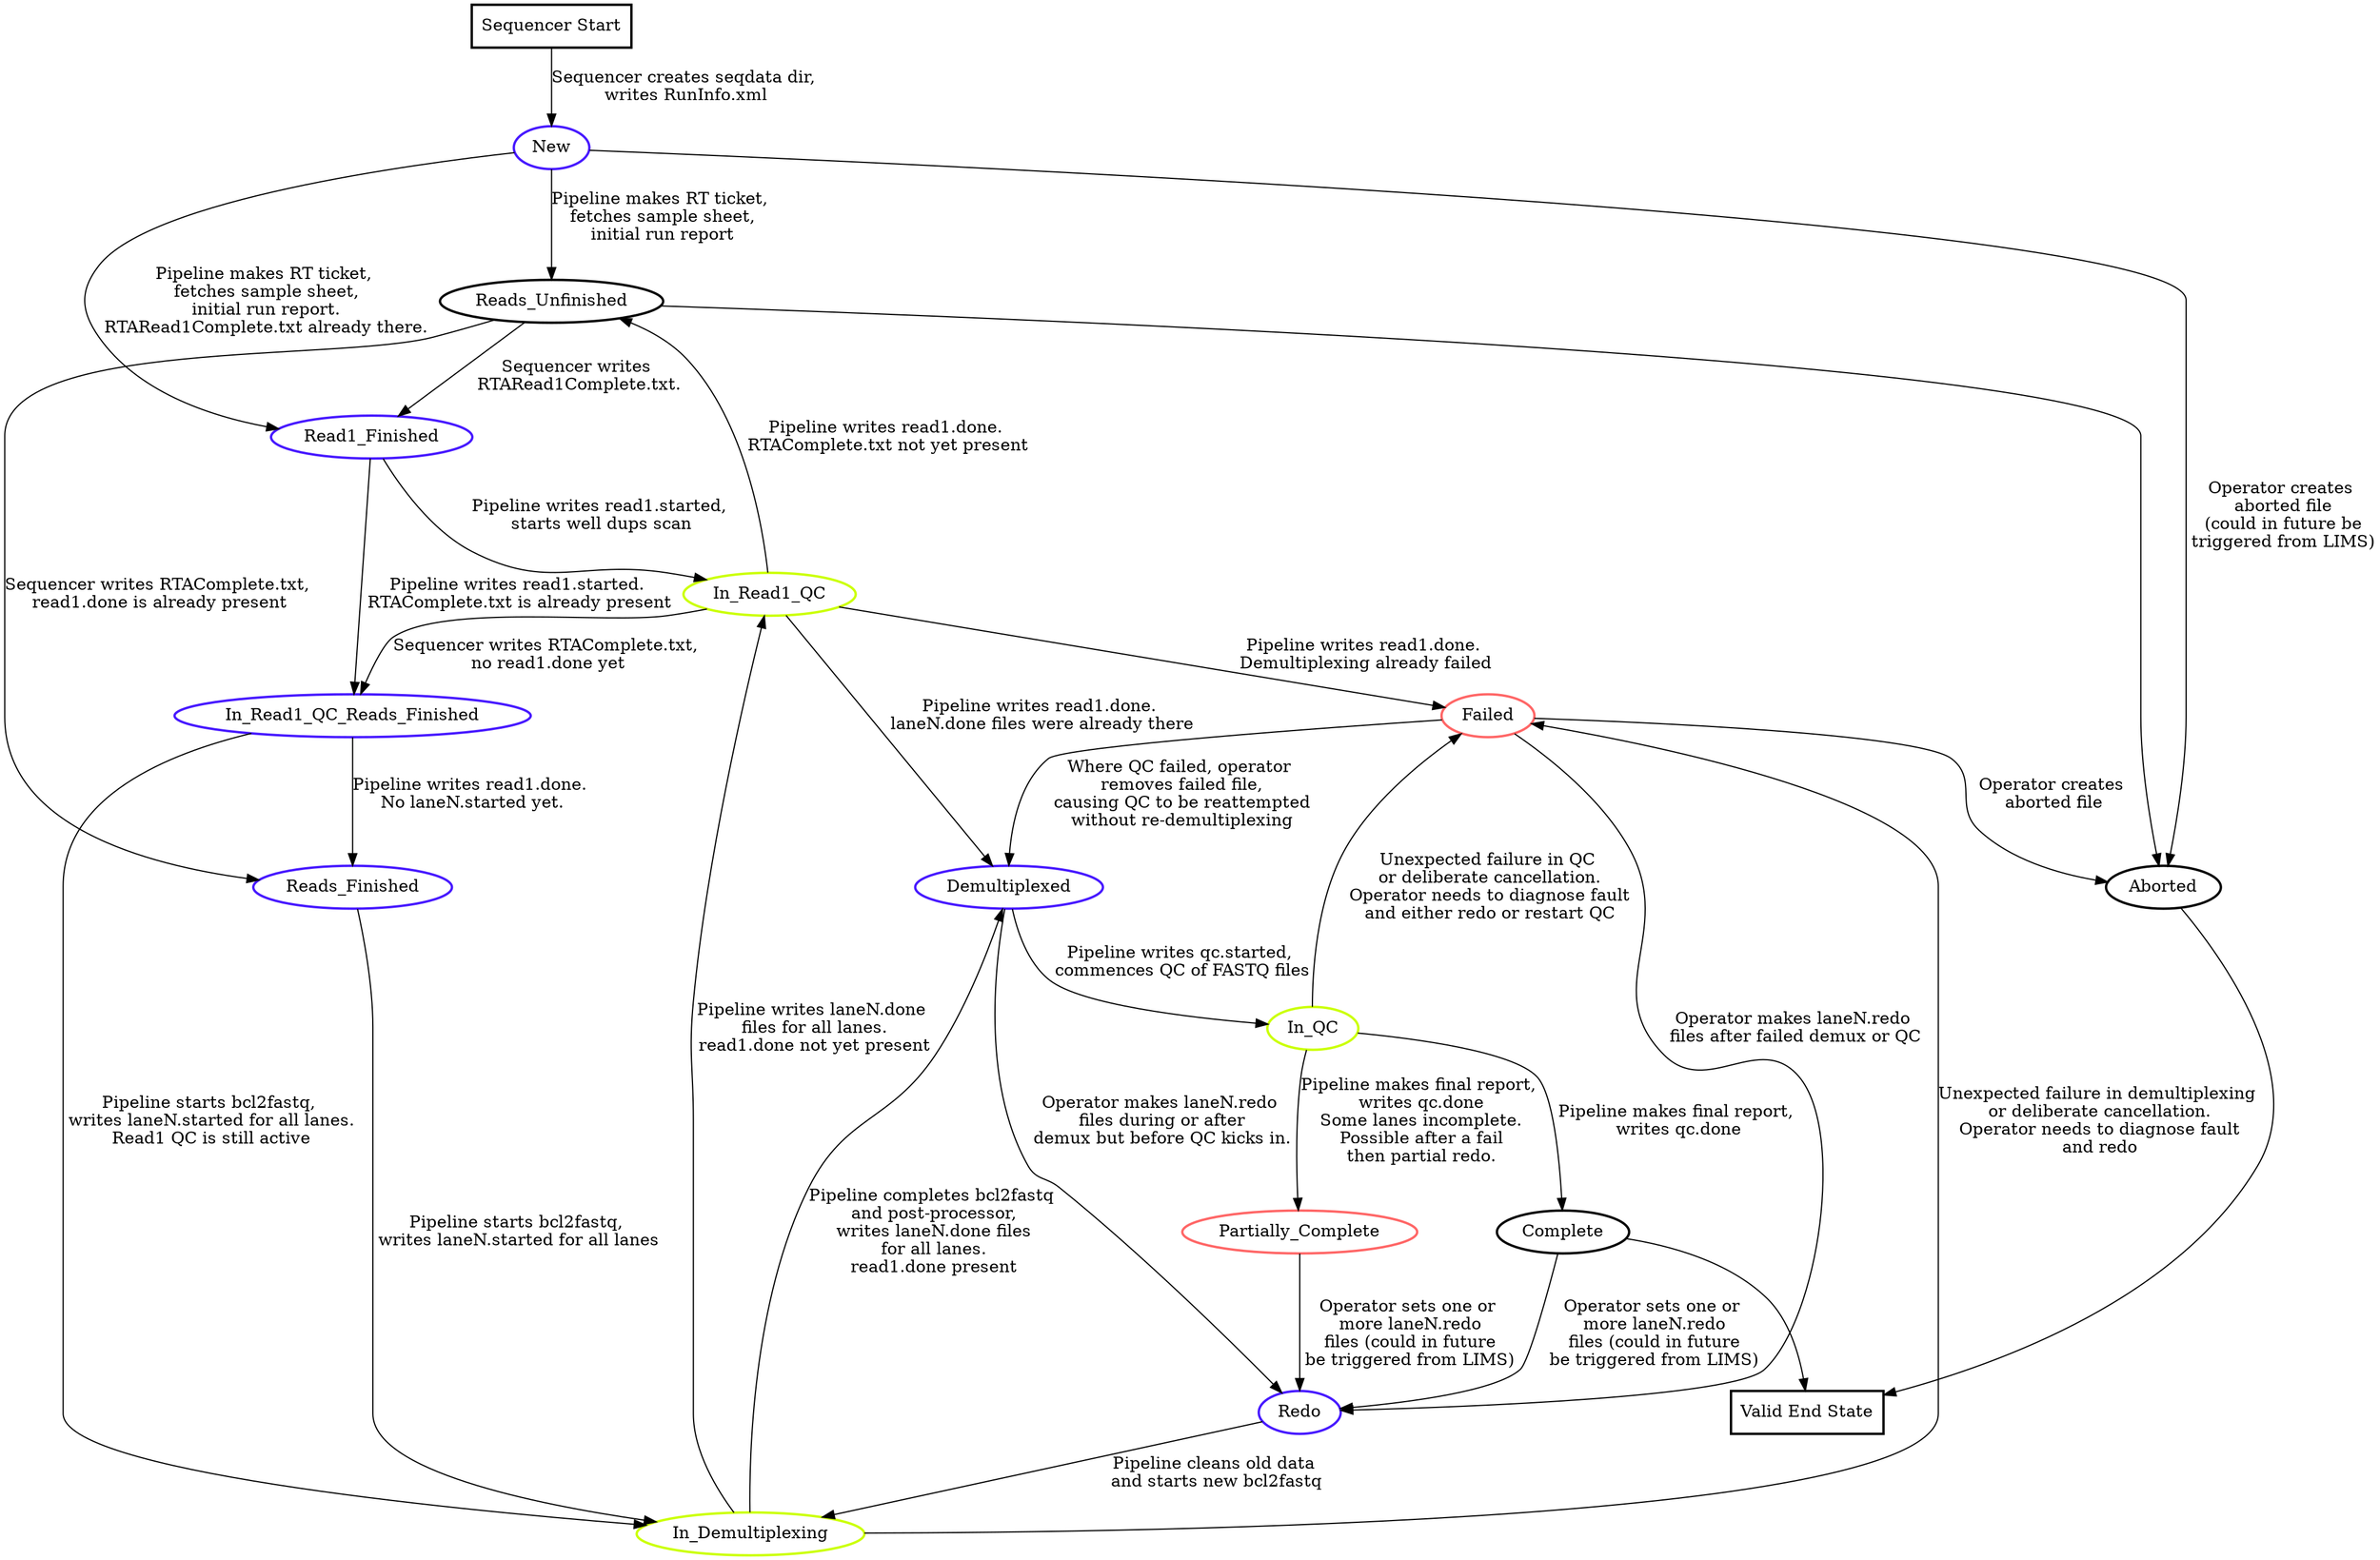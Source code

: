 digraph G {
  //rankdir=LR;
  // $ dot -Tpdf doc/qc_trigger.gv -o doc/qc_trigger.pdf
  labelfloat=True;
  node [ style=bold ]
  "Sequencer Start" [ shape = rectangle ]
  "Sequencer Start"   -> "New" [ label = "Sequencer creates seqdata dir,\n writes RunInfo.xml" ]
  "New"               -> "Reads_Unfinished" [ label = "Pipeline makes RT ticket,\n fetches sample sheet,\n initial run report" ]
  "New"               -> "Read1_Finished" [ label = "Pipeline makes RT ticket,\n fetches sample sheet,\n initial run report.\n RTARead1Complete.txt already there." ]
  "New" [color="0.700 0.900 1.000"]
  "Reads_Unfinished"  -> "Read1_Finished" [ label = "Sequencer writes\n RTARead1Complete.txt." ]
  "Read1_Finished"    -> "In_Read1_QC" [ label = "Pipeline writes read1.started,\n starts well dups scan" ]
  "In_Read1_QC"       -> "In_Read1_QC_Reads_Finished" [ label = "Sequencer writes RTAComplete.txt,\n no read1.done yet" ]
  "In_Read1_QC"       -> "Reads_Unfinished" [ label = "Pipeline writes read1.done.\n RTAComplete.txt not yet present" ]
  "In_Read1_QC"       -> "Demultiplexed" [ label = "Pipeline writes read1.done.\n laneN.done files were already there" ]
  "In_Read1_QC"       -> "Failed" [ label = "Pipeline writes read1.done.\n Demultiplexing already failed" ]
  "In_Read1_QC" [color="0.201 1.000 1.000"]
  "Read1_Finished"    -> "In_Read1_QC_Reads_Finished" [ label = "Pipeline writes read1.started.\n RTAComplete.txt is already present" ]
  "Read1_Finished" [color="0.700 0.900 1.000"]
  "In_Read1_QC_Reads_Finished" -> "In_Demultiplexing" [ label = "Pipeline starts bcl2fastq,\n writes laneN.started for all lanes.\n Read1 QC is still active" ]
  "In_Read1_QC_Reads_Finished" -> "Reads_Finished" [ label = "Pipeline writes read1.done.\n No laneN.started yet." ]
  "In_Read1_QC_Reads_Finished" [color="0.201 1.000 1.000"]
  "In_Read1_QC_Reads_Finished" [color="0.700 0.900 1.000"]
  "Reads_Unfinished"  -> "Reads_Finished" [ label = "Sequencer writes RTAComplete.txt,\n read1.done is already present" ]
  "Reads_Finished"    -> "In_Demultiplexing" [ label = "Pipeline starts bcl2fastq,\n writes laneN.started for all lanes" ]
  "Reads_Finished" [color="0.700 0.900 1.000"]
  "In_Demultiplexing" -> "In_Read1_QC" [ label = "Pipeline writes laneN.done\n files for all lanes.\n read1.done not yet present" ]
  "In_Demultiplexing" -> "Demultiplexed" [ label = "Pipeline completes bcl2fastq\n and post-processor,\n writes laneN.done files\n for all lanes.\n read1.done present" ]
  "In_Demultiplexing" [color="0.201 1.000 1.000"]
  "Demultiplexed"     -> "In_QC" [ label = "Pipeline writes qc.started,\n commences QC of FASTQ files" ]
  "Demultiplexed" [color="0.700 0.900 1.000"]
  "In_QC"             -> "Complete" [ label = "Pipeline makes final report,\n writes qc.done" ]
  "In_QC"             -> "Failed" [ label = "Unexpected failure in QC\n or deliberate cancellation.\n Operator needs to diagnose fault\n and either redo or restart QC" ]
  "In_QC"             -> "Partially_Complete" [ label = "Pipeline makes final report,\n writes qc.done\n Some lanes incomplete.\n Possible after a fail\n then partial redo." ]
  "In_QC" [color="0.201 1.000 1.000"]
  "In_Demultiplexing" -> "Failed" [ label = "Unexpected failure in demultiplexing\n or deliberate cancellation.\n Operator needs to diagnose fault\n and redo" ]
  "Failed"            -> "Redo" [ label = "Operator makes laneN.redo\n files after failed demux or QC" ]
  "Demultiplexed"     -> "Redo" [ label = "Operator makes laneN.redo\n files during or after\n demux but before QC kicks in." ]
  "Complete"          -> "Redo" [ label = "Operator sets one or\n more laneN.redo\n files (could in future\n be triggered from LIMS)" ]
  "Partially_Complete" -> "Redo" [ label = "Operator sets one or\n more laneN.redo\n files (could in future\n be triggered from LIMS)" ]
  "Partially_Complete" [color="0.000 0.600 1.000"]
  "Failed"            -> "Demultiplexed" [ label = "Where QC failed, operator\n removes failed file,\n causing QC to be reattempted\n without re-demultiplexing" ]
  "Failed" [color="0.000 0.600 1.000"]
  "Redo"              -> "In_Demultiplexing" [ label = "Pipeline cleans old data\n and starts new bcl2fastq" ] 
  "Redo" [color="0.700 0.900 1.000"]
  "New"               -> "Aborted" [ label = "Operator creates\n aborted file\n (could in future be\n triggered from LIMS)" ]
  "Reads_Unfinished"  -> "Aborted"
  "Failed"            -> "Aborted" [ label = "Operator creates\n aborted file" ]
  "Valid End State" [ shape = rectangle ]
  "Complete"          -> "Valid End State"
  "Aborted"           -> "Valid End State"
}
